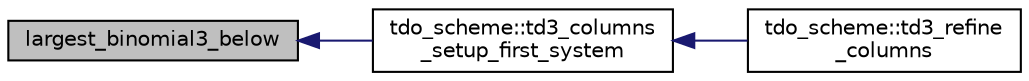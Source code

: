 digraph "largest_binomial3_below"
{
  edge [fontname="Helvetica",fontsize="10",labelfontname="Helvetica",labelfontsize="10"];
  node [fontname="Helvetica",fontsize="10",shape=record];
  rankdir="LR";
  Node58 [label="largest_binomial3_below",height=0.2,width=0.4,color="black", fillcolor="grey75", style="filled", fontcolor="black"];
  Node58 -> Node59 [dir="back",color="midnightblue",fontsize="10",style="solid",fontname="Helvetica"];
  Node59 [label="tdo_scheme::td3_columns\l_setup_first_system",height=0.2,width=0.4,color="black", fillcolor="white", style="filled",URL="$d7/dbc/classtdo__scheme.html#a41a3bc5b830bd67109f16d8ab6ec0fb7"];
  Node59 -> Node60 [dir="back",color="midnightblue",fontsize="10",style="solid",fontname="Helvetica"];
  Node60 [label="tdo_scheme::td3_refine\l_columns",height=0.2,width=0.4,color="black", fillcolor="white", style="filled",URL="$d7/dbc/classtdo__scheme.html#a97cc9ab401a79f972dbfb34a4c371d30"];
}
